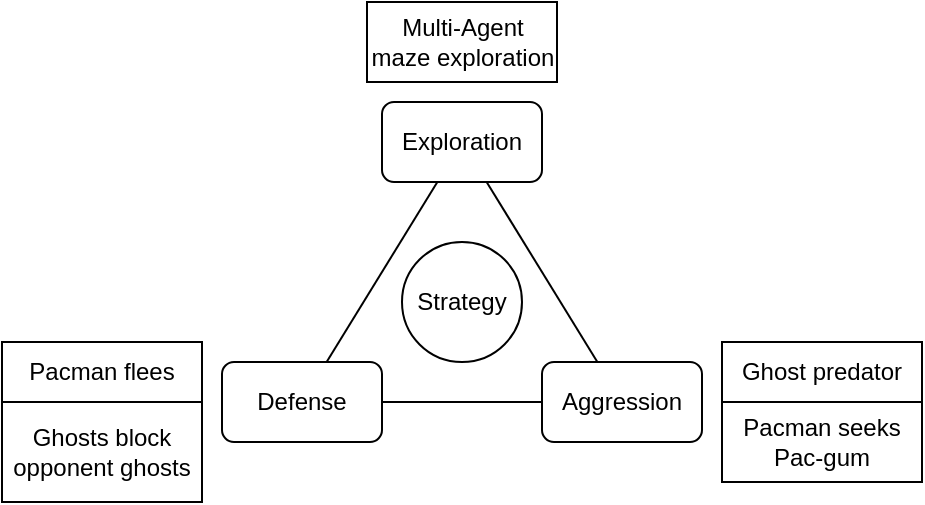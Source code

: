 <mxfile>
    <diagram name="Page-1" id="JHjHdBuKQQRLe9tuodkp">
        <mxGraphModel dx="627" dy="427" grid="1" gridSize="10" guides="1" tooltips="1" connect="1" arrows="1" fold="1" page="1" pageScale="1" pageWidth="850" pageHeight="1100" math="0" shadow="0">
            <root>
                <mxCell id="0"/>
                <mxCell id="1" parent="0"/>
                <mxCell id="3" value="Exploration" style="rounded=1;whiteSpace=wrap;html=1;" parent="1" vertex="1">
                    <mxGeometry x="440" y="210" width="80" height="40" as="geometry"/>
                </mxCell>
                <mxCell id="8" style="edgeStyle=none;html=1;endArrow=none;endFill=0;" parent="1" source="4" target="3" edge="1">
                    <mxGeometry relative="1" as="geometry"/>
                </mxCell>
                <mxCell id="4" value="Aggression" style="rounded=1;whiteSpace=wrap;html=1;" parent="1" vertex="1">
                    <mxGeometry x="520" y="340" width="80" height="40" as="geometry"/>
                </mxCell>
                <mxCell id="6" style="edgeStyle=none;html=1;endArrow=none;endFill=0;" parent="1" source="5" target="3" edge="1">
                    <mxGeometry relative="1" as="geometry"/>
                </mxCell>
                <mxCell id="7" style="edgeStyle=none;html=1;endArrow=none;endFill=0;" parent="1" source="5" target="4" edge="1">
                    <mxGeometry relative="1" as="geometry"/>
                </mxCell>
                <mxCell id="5" value="Defense" style="rounded=1;whiteSpace=wrap;html=1;" parent="1" vertex="1">
                    <mxGeometry x="360" y="340" width="80" height="40" as="geometry"/>
                </mxCell>
                <mxCell id="11" value="Pacman flees" style="rounded=0;whiteSpace=wrap;html=1;" parent="1" vertex="1">
                    <mxGeometry x="250" y="330" width="100" height="30" as="geometry"/>
                </mxCell>
                <mxCell id="13" value="Ghost predator" style="rounded=0;whiteSpace=wrap;html=1;" parent="1" vertex="1">
                    <mxGeometry x="610" y="330" width="100" height="30" as="geometry"/>
                </mxCell>
                <mxCell id="16" value="Multi-Agent maze exploration" style="rounded=0;whiteSpace=wrap;html=1;" parent="1" vertex="1">
                    <mxGeometry x="432.5" y="160" width="95" height="40" as="geometry"/>
                </mxCell>
                <mxCell id="18" value="Ghosts block opponent ghosts" style="rounded=0;whiteSpace=wrap;html=1;" parent="1" vertex="1">
                    <mxGeometry x="250" y="360" width="100" height="50" as="geometry"/>
                </mxCell>
                <mxCell id="19" value="Pacman seeks Pac-gum" style="rounded=0;whiteSpace=wrap;html=1;" parent="1" vertex="1">
                    <mxGeometry x="610" y="360" width="100" height="40" as="geometry"/>
                </mxCell>
                <mxCell id="20" value="Strategy" style="ellipse;whiteSpace=wrap;html=1;aspect=fixed;" parent="1" vertex="1">
                    <mxGeometry x="450" y="280" width="60" height="60" as="geometry"/>
                </mxCell>
            </root>
        </mxGraphModel>
    </diagram>
</mxfile>
